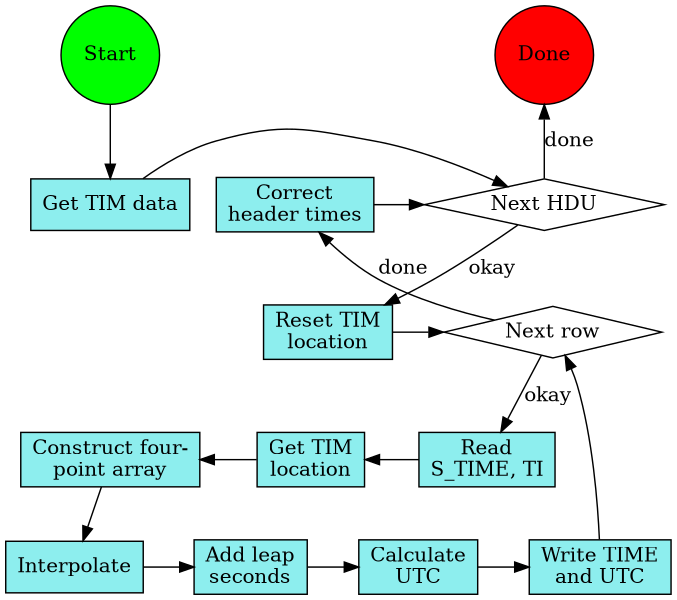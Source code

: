 digraph ahtime_hk_flow {
  size="6,4"

  cir_start  [shape=circle,style=filled,fillcolor="green",
              label="Start"];

  cir_done   [shape=circle,style=filled,fillcolor="red",
              label="Done"];

  {rank=same; "cir_start" "cir_done"}


  rct_tim    [shape=rect,style=filled,fillcolor="darkslategray2",
              label="Get TIM data"];

  qst_hdu    [shape=diamond,label="Next HDU"];

  rct_header [shape=rect,style=filled,fillcolor="darkslategray2",
              label="Correct\nheader times"];

  {rank=same; "rct_tim" "qst_hdu" "rct_header"}


  rct_setdel [shape=rect,style=filled,fillcolor="darkslategray2",
              label="Reset TIM\nlocation"];

  qst_row    [shape=diamond,label="Next row"];

  {rank=same; "rct_setdel" "qst_row"}


  rct_4pnt   [shape=rect,style=filled,fillcolor="darkslategray2",
              label="Construct four-\npoint array"];

  rct_getdel [shape=rect,style=filled,fillcolor="darkslategray2",
              label="Get TIM\nlocation"];

  rct_read   [shape=rect,style=filled,fillcolor="darkslategray2",
              label="Read\nS_TIME, TI"];

  {rank=same; "rct_4pnt" "rct_getdel" "rct_read"}


  rct_interp [shape=rect,style=filled,fillcolor="darkslategray2",
              label="Interpolate"];

  rct_leap   [shape=rect,style=filled,fillcolor="darkslategray2",
              label="Add leap\nseconds"];

  rct_calc   [shape=rect,style=filled,fillcolor="darkslategray2",
              label="Calculate\nUTC"];

  rct_write  [shape=rect,style=filled,fillcolor="darkslategray2",
              label="Write TIME\nand UTC"];

  {rank=same; "rct_interp" "rct_leap" "rct_calc" "rct_write"}


  cir_start  -> rct_tim;
  rct_tim    -> qst_hdu;
  qst_hdu    -> cir_done [label="done"];
  qst_hdu    -> rct_setdel [label="okay"];
  rct_setdel -> qst_row
  qst_row    -> rct_header [label="done"];
  qst_row    -> rct_read [label="okay"];
  rct_header -> qst_hdu;
  rct_getdel   -> rct_read [dir=back];
  rct_4pnt -> rct_getdel [dir=back];
  rct_4pnt   -> rct_interp;
  rct_interp -> rct_leap;
  rct_leap   -> rct_calc;
  rct_calc   -> rct_write;
  qst_row    -> rct_write [dir=back];
}
